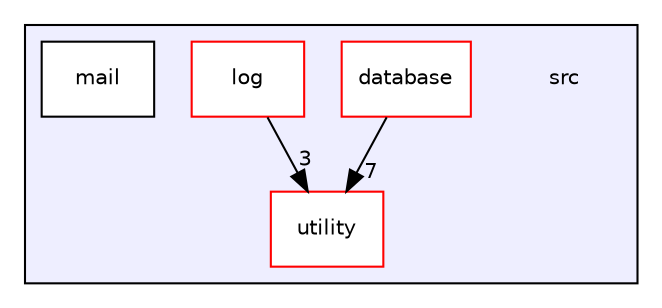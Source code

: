 digraph "/home/hoo/project/Express/src" {
  compound=true
  node [ fontsize="10", fontname="Helvetica"];
  edge [ labelfontsize="10", labelfontname="Helvetica"];
  subgraph clusterdir_68267d1309a1af8e8297ef4c3efbcdba {
    graph [ bgcolor="#eeeeff", pencolor="black", label="" URL="dir_68267d1309a1af8e8297ef4c3efbcdba.html"];
    dir_68267d1309a1af8e8297ef4c3efbcdba [shape=plaintext label="src"];
  dir_803ee67260c130b45d29089798491ab2 [shape=box label="database" fillcolor="white" style="filled" color="red" URL="dir_803ee67260c130b45d29089798491ab2.html"];
  dir_2241064965c8d9ca993f08b926076f7d [shape=box label="log" fillcolor="white" style="filled" color="red" URL="dir_2241064965c8d9ca993f08b926076f7d.html"];
  dir_86367917a5e1cbef2d734f6b0b6b0316 [shape=box label="mail" fillcolor="white" style="filled" URL="dir_86367917a5e1cbef2d734f6b0b6b0316.html"];
  dir_0619a8f54b4fad7043a6de45be8fde0b [shape=box label="utility" fillcolor="white" style="filled" color="red" URL="dir_0619a8f54b4fad7043a6de45be8fde0b.html"];
  }
  dir_2241064965c8d9ca993f08b926076f7d->dir_0619a8f54b4fad7043a6de45be8fde0b [headlabel="3", labeldistance=1.5 headhref="dir_000002_000004.html"];
  dir_803ee67260c130b45d29089798491ab2->dir_0619a8f54b4fad7043a6de45be8fde0b [headlabel="7", labeldistance=1.5 headhref="dir_000001_000004.html"];
}
